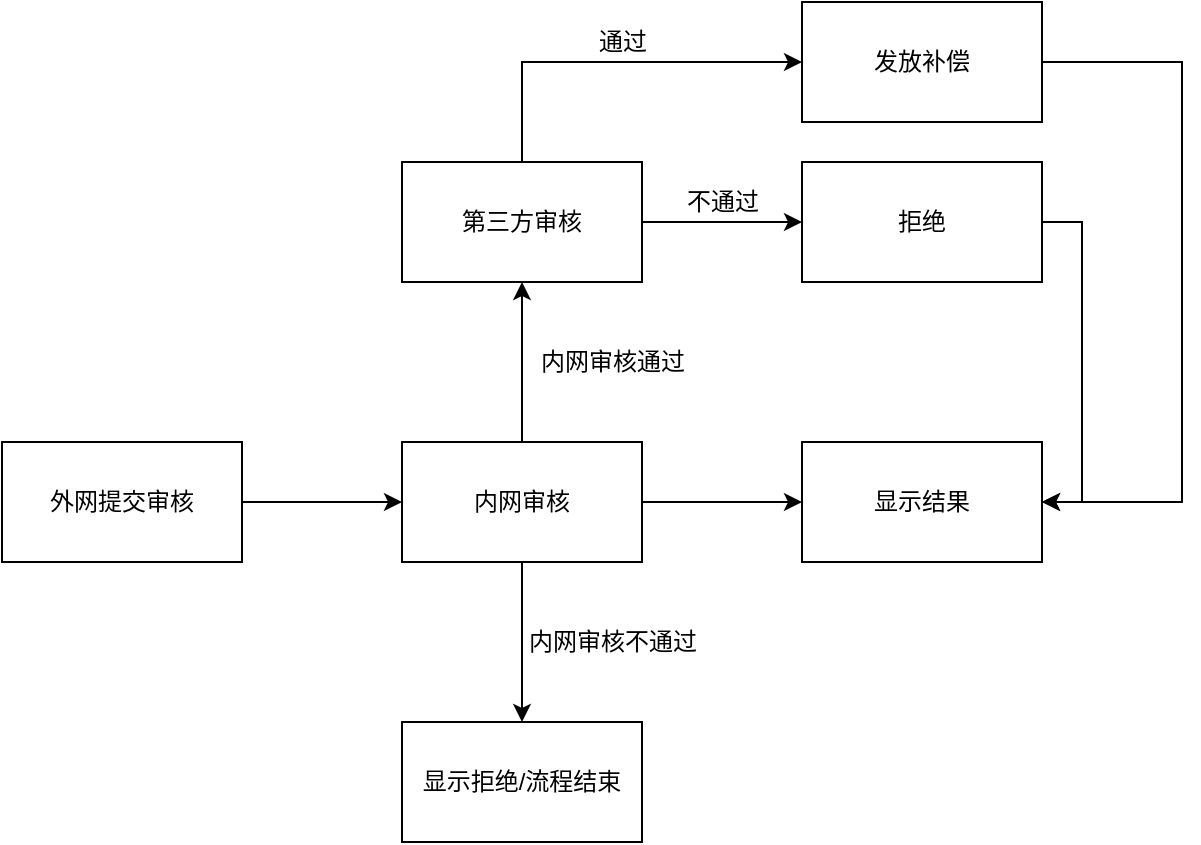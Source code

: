 <mxfile version="14.4.2" type="github">
  <diagram id="UTLbz3m3frDx8wShnsp4" name="Page-1">
    <mxGraphModel dx="1038" dy="556" grid="1" gridSize="10" guides="1" tooltips="1" connect="1" arrows="1" fold="1" page="1" pageScale="1" pageWidth="3300" pageHeight="4681" math="0" shadow="0">
      <root>
        <mxCell id="0" />
        <mxCell id="1" parent="0" />
        <mxCell id="zRUZCJUiaVqlj9Vio363-3" value="" style="edgeStyle=orthogonalEdgeStyle;rounded=0;orthogonalLoop=1;jettySize=auto;html=1;" parent="1" source="zRUZCJUiaVqlj9Vio363-1" target="zRUZCJUiaVqlj9Vio363-2" edge="1">
          <mxGeometry relative="1" as="geometry" />
        </mxCell>
        <mxCell id="zRUZCJUiaVqlj9Vio363-1" value="外网提交审核" style="rounded=0;whiteSpace=wrap;html=1;" parent="1" vertex="1">
          <mxGeometry x="160" y="470" width="120" height="60" as="geometry" />
        </mxCell>
        <mxCell id="zRUZCJUiaVqlj9Vio363-5" value="" style="edgeStyle=orthogonalEdgeStyle;rounded=0;orthogonalLoop=1;jettySize=auto;html=1;" parent="1" source="zRUZCJUiaVqlj9Vio363-2" target="zRUZCJUiaVqlj9Vio363-4" edge="1">
          <mxGeometry relative="1" as="geometry" />
        </mxCell>
        <mxCell id="fSdLhppWq2pe7zvMrrnF-4" value="" style="edgeStyle=orthogonalEdgeStyle;rounded=0;orthogonalLoop=1;jettySize=auto;html=1;" parent="1" source="zRUZCJUiaVqlj9Vio363-2" target="fSdLhppWq2pe7zvMrrnF-3" edge="1">
          <mxGeometry relative="1" as="geometry" />
        </mxCell>
        <mxCell id="fSdLhppWq2pe7zvMrrnF-257" value="" style="edgeStyle=orthogonalEdgeStyle;rounded=0;orthogonalLoop=1;jettySize=auto;html=1;" parent="1" source="zRUZCJUiaVqlj9Vio363-2" target="fSdLhppWq2pe7zvMrrnF-256" edge="1">
          <mxGeometry relative="1" as="geometry" />
        </mxCell>
        <mxCell id="zRUZCJUiaVqlj9Vio363-2" value="内网审核" style="whiteSpace=wrap;html=1;rounded=0;" parent="1" vertex="1">
          <mxGeometry x="360" y="470" width="120" height="60" as="geometry" />
        </mxCell>
        <mxCell id="zRUZCJUiaVqlj9Vio363-4" value="显示结果" style="whiteSpace=wrap;html=1;rounded=0;" parent="1" vertex="1">
          <mxGeometry x="560" y="470" width="120" height="60" as="geometry" />
        </mxCell>
        <mxCell id="fSdLhppWq2pe7zvMrrnF-247" value="" style="edgeStyle=orthogonalEdgeStyle;rounded=0;orthogonalLoop=1;jettySize=auto;html=1;" parent="1" source="fSdLhppWq2pe7zvMrrnF-3" target="fSdLhppWq2pe7zvMrrnF-246" edge="1">
          <mxGeometry relative="1" as="geometry">
            <Array as="points">
              <mxPoint x="420" y="280" />
            </Array>
          </mxGeometry>
        </mxCell>
        <mxCell id="fSdLhppWq2pe7zvMrrnF-253" value="" style="edgeStyle=orthogonalEdgeStyle;rounded=0;orthogonalLoop=1;jettySize=auto;html=1;" parent="1" source="fSdLhppWq2pe7zvMrrnF-3" target="fSdLhppWq2pe7zvMrrnF-252" edge="1">
          <mxGeometry relative="1" as="geometry" />
        </mxCell>
        <mxCell id="fSdLhppWq2pe7zvMrrnF-3" value="第三方审核" style="whiteSpace=wrap;html=1;rounded=0;" parent="1" vertex="1">
          <mxGeometry x="360" y="330" width="120" height="60" as="geometry" />
        </mxCell>
        <mxCell id="fSdLhppWq2pe7zvMrrnF-248" style="edgeStyle=orthogonalEdgeStyle;rounded=0;orthogonalLoop=1;jettySize=auto;html=1;" parent="1" source="fSdLhppWq2pe7zvMrrnF-246" target="zRUZCJUiaVqlj9Vio363-4" edge="1">
          <mxGeometry relative="1" as="geometry">
            <Array as="points">
              <mxPoint x="750" y="280" />
              <mxPoint x="750" y="500" />
            </Array>
          </mxGeometry>
        </mxCell>
        <mxCell id="fSdLhppWq2pe7zvMrrnF-246" value="发放补偿" style="whiteSpace=wrap;html=1;rounded=0;" parent="1" vertex="1">
          <mxGeometry x="560" y="250" width="120" height="60" as="geometry" />
        </mxCell>
        <mxCell id="fSdLhppWq2pe7zvMrrnF-251" value="通过" style="text;html=1;align=center;verticalAlign=middle;resizable=0;points=[];autosize=1;" parent="1" vertex="1">
          <mxGeometry x="450" y="260" width="40" height="20" as="geometry" />
        </mxCell>
        <mxCell id="fSdLhppWq2pe7zvMrrnF-255" style="edgeStyle=orthogonalEdgeStyle;rounded=0;orthogonalLoop=1;jettySize=auto;html=1;entryX=1;entryY=0.5;entryDx=0;entryDy=0;" parent="1" source="fSdLhppWq2pe7zvMrrnF-252" target="zRUZCJUiaVqlj9Vio363-4" edge="1">
          <mxGeometry relative="1" as="geometry">
            <mxPoint x="750" y="360" as="targetPoint" />
            <Array as="points">
              <mxPoint x="700" y="360" />
              <mxPoint x="700" y="500" />
            </Array>
          </mxGeometry>
        </mxCell>
        <mxCell id="fSdLhppWq2pe7zvMrrnF-252" value="拒绝" style="whiteSpace=wrap;html=1;rounded=0;" parent="1" vertex="1">
          <mxGeometry x="560" y="330" width="120" height="60" as="geometry" />
        </mxCell>
        <mxCell id="fSdLhppWq2pe7zvMrrnF-254" value="不通过" style="text;html=1;align=center;verticalAlign=middle;resizable=0;points=[];autosize=1;" parent="1" vertex="1">
          <mxGeometry x="495" y="340" width="50" height="20" as="geometry" />
        </mxCell>
        <mxCell id="fSdLhppWq2pe7zvMrrnF-256" value="显示拒绝/流程结束" style="whiteSpace=wrap;html=1;rounded=0;" parent="1" vertex="1">
          <mxGeometry x="360" y="610" width="120" height="60" as="geometry" />
        </mxCell>
        <mxCell id="fSdLhppWq2pe7zvMrrnF-258" value="内网审核通过" style="text;html=1;align=center;verticalAlign=middle;resizable=0;points=[];autosize=1;" parent="1" vertex="1">
          <mxGeometry x="420" y="420" width="90" height="20" as="geometry" />
        </mxCell>
        <mxCell id="fSdLhppWq2pe7zvMrrnF-259" value="内网审核不通过" style="text;html=1;align=center;verticalAlign=middle;resizable=0;points=[];autosize=1;" parent="1" vertex="1">
          <mxGeometry x="415" y="560" width="100" height="20" as="geometry" />
        </mxCell>
      </root>
    </mxGraphModel>
  </diagram>
</mxfile>
